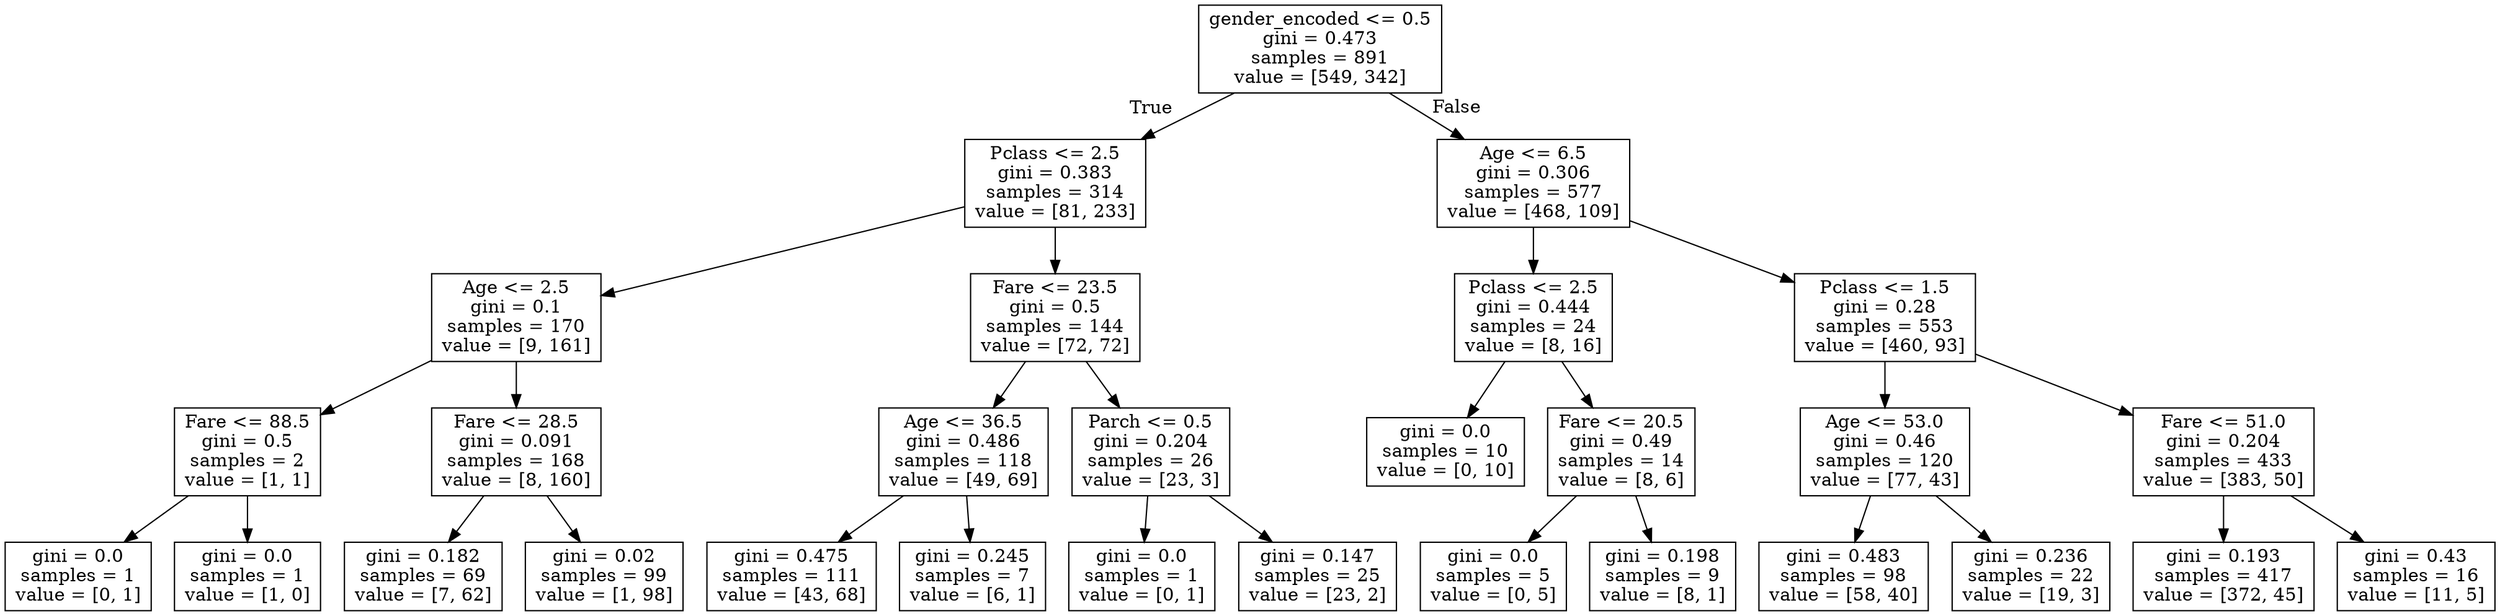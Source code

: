 digraph Tree {
node [shape=box] ;
0 [label="gender_encoded <= 0.5\ngini = 0.473\nsamples = 891\nvalue = [549, 342]"] ;
1 [label="Pclass <= 2.5\ngini = 0.383\nsamples = 314\nvalue = [81, 233]"] ;
0 -> 1 [labeldistance=2.5, labelangle=45, headlabel="True"] ;
2 [label="Age <= 2.5\ngini = 0.1\nsamples = 170\nvalue = [9, 161]"] ;
1 -> 2 ;
3 [label="Fare <= 88.5\ngini = 0.5\nsamples = 2\nvalue = [1, 1]"] ;
2 -> 3 ;
4 [label="gini = 0.0\nsamples = 1\nvalue = [0, 1]"] ;
3 -> 4 ;
5 [label="gini = 0.0\nsamples = 1\nvalue = [1, 0]"] ;
3 -> 5 ;
6 [label="Fare <= 28.5\ngini = 0.091\nsamples = 168\nvalue = [8, 160]"] ;
2 -> 6 ;
7 [label="gini = 0.182\nsamples = 69\nvalue = [7, 62]"] ;
6 -> 7 ;
8 [label="gini = 0.02\nsamples = 99\nvalue = [1, 98]"] ;
6 -> 8 ;
9 [label="Fare <= 23.5\ngini = 0.5\nsamples = 144\nvalue = [72, 72]"] ;
1 -> 9 ;
10 [label="Age <= 36.5\ngini = 0.486\nsamples = 118\nvalue = [49, 69]"] ;
9 -> 10 ;
11 [label="gini = 0.475\nsamples = 111\nvalue = [43, 68]"] ;
10 -> 11 ;
12 [label="gini = 0.245\nsamples = 7\nvalue = [6, 1]"] ;
10 -> 12 ;
13 [label="Parch <= 0.5\ngini = 0.204\nsamples = 26\nvalue = [23, 3]"] ;
9 -> 13 ;
14 [label="gini = 0.0\nsamples = 1\nvalue = [0, 1]"] ;
13 -> 14 ;
15 [label="gini = 0.147\nsamples = 25\nvalue = [23, 2]"] ;
13 -> 15 ;
16 [label="Age <= 6.5\ngini = 0.306\nsamples = 577\nvalue = [468, 109]"] ;
0 -> 16 [labeldistance=2.5, labelangle=-45, headlabel="False"] ;
17 [label="Pclass <= 2.5\ngini = 0.444\nsamples = 24\nvalue = [8, 16]"] ;
16 -> 17 ;
18 [label="gini = 0.0\nsamples = 10\nvalue = [0, 10]"] ;
17 -> 18 ;
19 [label="Fare <= 20.5\ngini = 0.49\nsamples = 14\nvalue = [8, 6]"] ;
17 -> 19 ;
20 [label="gini = 0.0\nsamples = 5\nvalue = [0, 5]"] ;
19 -> 20 ;
21 [label="gini = 0.198\nsamples = 9\nvalue = [8, 1]"] ;
19 -> 21 ;
22 [label="Pclass <= 1.5\ngini = 0.28\nsamples = 553\nvalue = [460, 93]"] ;
16 -> 22 ;
23 [label="Age <= 53.0\ngini = 0.46\nsamples = 120\nvalue = [77, 43]"] ;
22 -> 23 ;
24 [label="gini = 0.483\nsamples = 98\nvalue = [58, 40]"] ;
23 -> 24 ;
25 [label="gini = 0.236\nsamples = 22\nvalue = [19, 3]"] ;
23 -> 25 ;
26 [label="Fare <= 51.0\ngini = 0.204\nsamples = 433\nvalue = [383, 50]"] ;
22 -> 26 ;
27 [label="gini = 0.193\nsamples = 417\nvalue = [372, 45]"] ;
26 -> 27 ;
28 [label="gini = 0.43\nsamples = 16\nvalue = [11, 5]"] ;
26 -> 28 ;
}